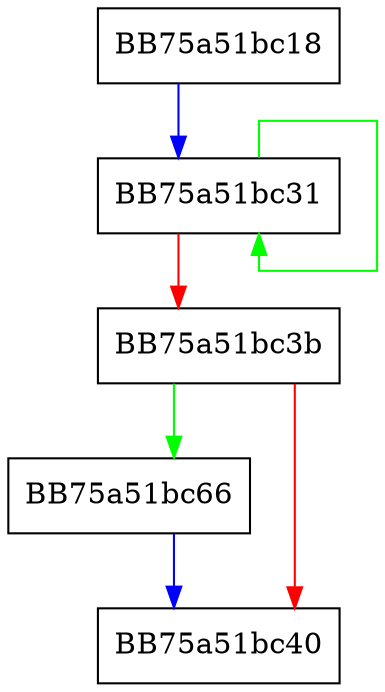 digraph MoveStringW {
  node [shape="box"];
  graph [splines=ortho];
  BB75a51bc18 -> BB75a51bc31 [color="blue"];
  BB75a51bc31 -> BB75a51bc31 [color="green"];
  BB75a51bc31 -> BB75a51bc3b [color="red"];
  BB75a51bc3b -> BB75a51bc66 [color="green"];
  BB75a51bc3b -> BB75a51bc40 [color="red"];
  BB75a51bc66 -> BB75a51bc40 [color="blue"];
}